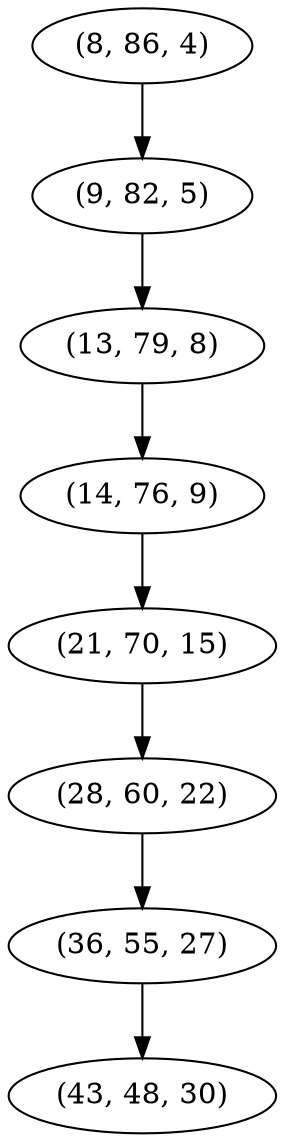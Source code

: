 digraph tree {
    "(8, 86, 4)";
    "(9, 82, 5)";
    "(13, 79, 8)";
    "(14, 76, 9)";
    "(21, 70, 15)";
    "(28, 60, 22)";
    "(36, 55, 27)";
    "(43, 48, 30)";
    "(8, 86, 4)" -> "(9, 82, 5)";
    "(9, 82, 5)" -> "(13, 79, 8)";
    "(13, 79, 8)" -> "(14, 76, 9)";
    "(14, 76, 9)" -> "(21, 70, 15)";
    "(21, 70, 15)" -> "(28, 60, 22)";
    "(28, 60, 22)" -> "(36, 55, 27)";
    "(36, 55, 27)" -> "(43, 48, 30)";
}
